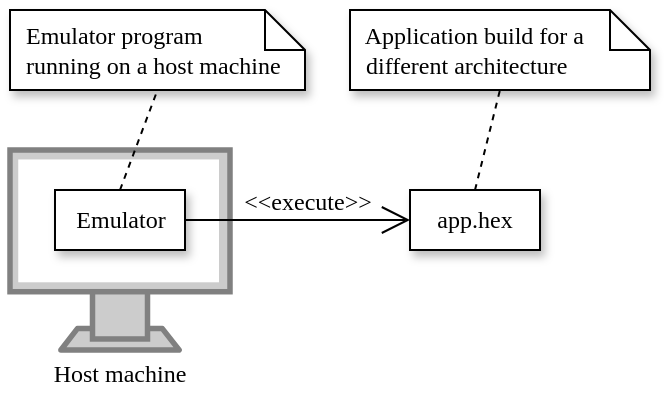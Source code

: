 <mxfile version="22.1.11" type="device">
  <diagram name="Page-1" id="9sPjHj2E_6u03knRBVSh">
    <mxGraphModel dx="989" dy="582" grid="1" gridSize="10" guides="1" tooltips="1" connect="1" arrows="1" fold="1" page="1" pageScale="1" pageWidth="850" pageHeight="1100" math="0" shadow="0">
      <root>
        <mxCell id="0" />
        <mxCell id="1" parent="0" />
        <mxCell id="qmTWTVD8Dz4fbwHY-oBH-5" value="app.hex" style="rounded=0;whiteSpace=wrap;html=1;fontFamily=Computer Modern;shadow=1;" vertex="1" parent="1">
          <mxGeometry x="400" y="290" width="65" height="30" as="geometry" />
        </mxCell>
        <mxCell id="qmTWTVD8Dz4fbwHY-oBH-6" value="" style="fontColor=#0066CC;verticalAlign=top;verticalLabelPosition=bottom;labelPosition=center;align=center;html=1;outlineConnect=0;fillColor=#CCCCCC;strokeColor=#808080;gradientColor=none;gradientDirection=north;strokeWidth=2;shape=mxgraph.networks.monitor;fontFamily=Computer Modern;shadow=0;" vertex="1" parent="1">
          <mxGeometry x="200" y="270" width="110" height="100" as="geometry" />
        </mxCell>
        <mxCell id="qmTWTVD8Dz4fbwHY-oBH-4" value="Emulator" style="rounded=0;whiteSpace=wrap;html=1;fontFamily=Computer Modern;shadow=1;" vertex="1" parent="1">
          <mxGeometry x="222.5" y="290" width="65" height="30" as="geometry" />
        </mxCell>
        <mxCell id="qmTWTVD8Dz4fbwHY-oBH-7" value="Host machine" style="text;html=1;strokeColor=none;fillColor=none;align=center;verticalAlign=middle;whiteSpace=wrap;rounded=0;fontFamily=Computer Modern;" vertex="1" parent="1">
          <mxGeometry x="216.25" y="372" width="77.5" height="20" as="geometry" />
        </mxCell>
        <mxCell id="qmTWTVD8Dz4fbwHY-oBH-8" value="" style="endArrow=open;endFill=1;endSize=12;html=1;rounded=0;exitX=1;exitY=0.5;exitDx=0;exitDy=0;entryX=0;entryY=0.5;entryDx=0;entryDy=0;fontFamily=Computer Modern;" edge="1" parent="1" source="qmTWTVD8Dz4fbwHY-oBH-4" target="qmTWTVD8Dz4fbwHY-oBH-5">
          <mxGeometry width="160" relative="1" as="geometry">
            <mxPoint x="340" y="320" as="sourcePoint" />
            <mxPoint x="360" y="340" as="targetPoint" />
          </mxGeometry>
        </mxCell>
        <mxCell id="qmTWTVD8Dz4fbwHY-oBH-9" value="&amp;lt;&amp;lt;execute&amp;gt;&amp;gt;" style="text;html=1;strokeColor=none;fillColor=none;align=center;verticalAlign=middle;whiteSpace=wrap;rounded=0;fontFamily=Computer Modern;" vertex="1" parent="1">
          <mxGeometry x="310" y="286" width="77.5" height="20" as="geometry" />
        </mxCell>
        <mxCell id="qmTWTVD8Dz4fbwHY-oBH-10" value="&amp;nbsp; Emulator program&lt;br&gt;&amp;nbsp; running on a host&amp;nbsp;machine" style="shape=note;size=20;whiteSpace=wrap;html=1;shadow=1;fontFamily=Computer Modern;align=left;" vertex="1" parent="1">
          <mxGeometry x="200" y="200" width="147.5" height="40" as="geometry" />
        </mxCell>
        <mxCell id="qmTWTVD8Dz4fbwHY-oBH-11" value="" style="endArrow=none;dashed=1;html=1;rounded=0;entryX=0.5;entryY=1;entryDx=0;entryDy=0;entryPerimeter=0;exitX=0.5;exitY=0;exitDx=0;exitDy=0;fontFamily=Computer Modern;" edge="1" parent="1" source="qmTWTVD8Dz4fbwHY-oBH-4" target="qmTWTVD8Dz4fbwHY-oBH-10">
          <mxGeometry width="50" height="50" relative="1" as="geometry">
            <mxPoint x="-30" y="330" as="sourcePoint" />
            <mxPoint x="20" y="280" as="targetPoint" />
          </mxGeometry>
        </mxCell>
        <mxCell id="qmTWTVD8Dz4fbwHY-oBH-12" value="&amp;nbsp; Application build for a&amp;nbsp; &amp;nbsp; &lt;br&gt;&amp;nbsp; different architecture" style="shape=note;size=20;whiteSpace=wrap;html=1;shadow=1;fontFamily=Computer Modern;align=left;" vertex="1" parent="1">
          <mxGeometry x="370" y="200" width="150" height="40" as="geometry" />
        </mxCell>
        <mxCell id="qmTWTVD8Dz4fbwHY-oBH-13" value="" style="endArrow=none;dashed=1;html=1;rounded=0;entryX=0.5;entryY=1;entryDx=0;entryDy=0;entryPerimeter=0;exitX=0.5;exitY=0;exitDx=0;exitDy=0;fontFamily=Computer Modern;" edge="1" parent="1" source="qmTWTVD8Dz4fbwHY-oBH-5" target="qmTWTVD8Dz4fbwHY-oBH-12">
          <mxGeometry width="50" height="50" relative="1" as="geometry">
            <mxPoint x="265" y="300" as="sourcePoint" />
            <mxPoint x="284" y="250" as="targetPoint" />
          </mxGeometry>
        </mxCell>
      </root>
    </mxGraphModel>
  </diagram>
</mxfile>
